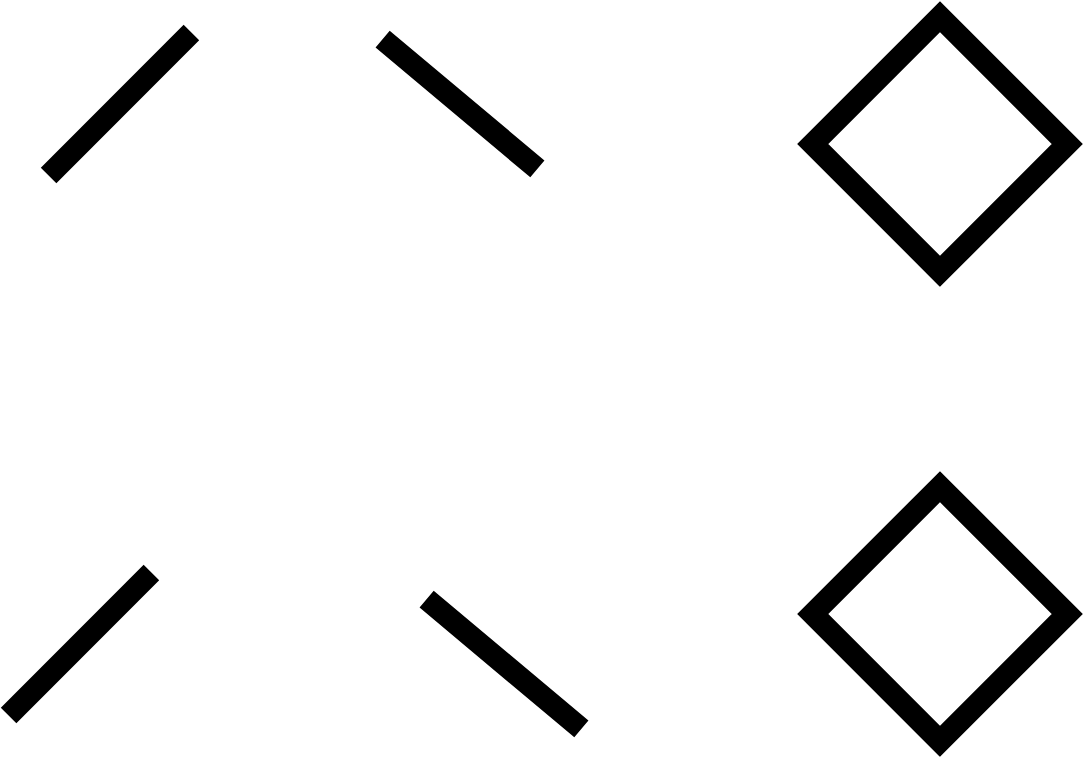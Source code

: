 <mxfile version="13.3.1" type="device"><diagram id="pmXZmnefyjpY_t9wlNmb" name="Page-1"><mxGraphModel dx="1024" dy="592" grid="1" gridSize="10" guides="1" tooltips="1" connect="1" arrows="1" fold="1" page="1" pageScale="1" pageWidth="583" pageHeight="413" math="0" shadow="0"><root><mxCell id="0"/><mxCell id="1" parent="0"/><mxCell id="nPvJKjaR9BYKqQwj7M4w-1" value="" style="verticalLabelPosition=bottom;html=1;verticalAlign=top;align=center;shape=mxgraph.floorplan.wall;fillColor=#000000;rotation=-45;" vertex="1" parent="1"><mxGeometry x="50" y="50" width="100" height="10" as="geometry"/></mxCell><mxCell id="nPvJKjaR9BYKqQwj7M4w-4" value="" style="verticalLabelPosition=bottom;html=1;verticalAlign=top;align=center;shape=mxgraph.floorplan.wall;fillColor=#000000;rotation=40;" vertex="1" parent="1"><mxGeometry x="220" y="50" width="100" height="10" as="geometry"/></mxCell><mxCell id="nPvJKjaR9BYKqQwj7M4w-6" value="" style="verticalLabelPosition=bottom;html=1;verticalAlign=top;align=center;shape=mxgraph.floorplan.wall;fillColor=#000000;rotation=-45;" vertex="1" parent="1"><mxGeometry x="30" y="320" width="100" height="10" as="geometry"/></mxCell><mxCell id="nPvJKjaR9BYKqQwj7M4w-8" value="" style="verticalLabelPosition=bottom;html=1;verticalAlign=top;align=center;shape=mxgraph.floorplan.wall;fillColor=#000000;rotation=40;" vertex="1" parent="1"><mxGeometry x="242" y="330" width="100" height="10" as="geometry"/></mxCell><mxCell id="nPvJKjaR9BYKqQwj7M4w-9" value="" style="verticalLabelPosition=bottom;html=1;verticalAlign=top;align=center;shape=mxgraph.floorplan.room;fillColor=#000000;rotation=-45;" vertex="1" parent="1"><mxGeometry x="460" y="25" width="100" height="100" as="geometry"/></mxCell><mxCell id="nPvJKjaR9BYKqQwj7M4w-17" value="" style="verticalLabelPosition=bottom;html=1;verticalAlign=top;align=center;shape=mxgraph.floorplan.room;fillColor=#000000;rotation=-45;" vertex="1" parent="1"><mxGeometry x="460" y="260" width="100" height="100" as="geometry"/></mxCell></root></mxGraphModel></diagram></mxfile>